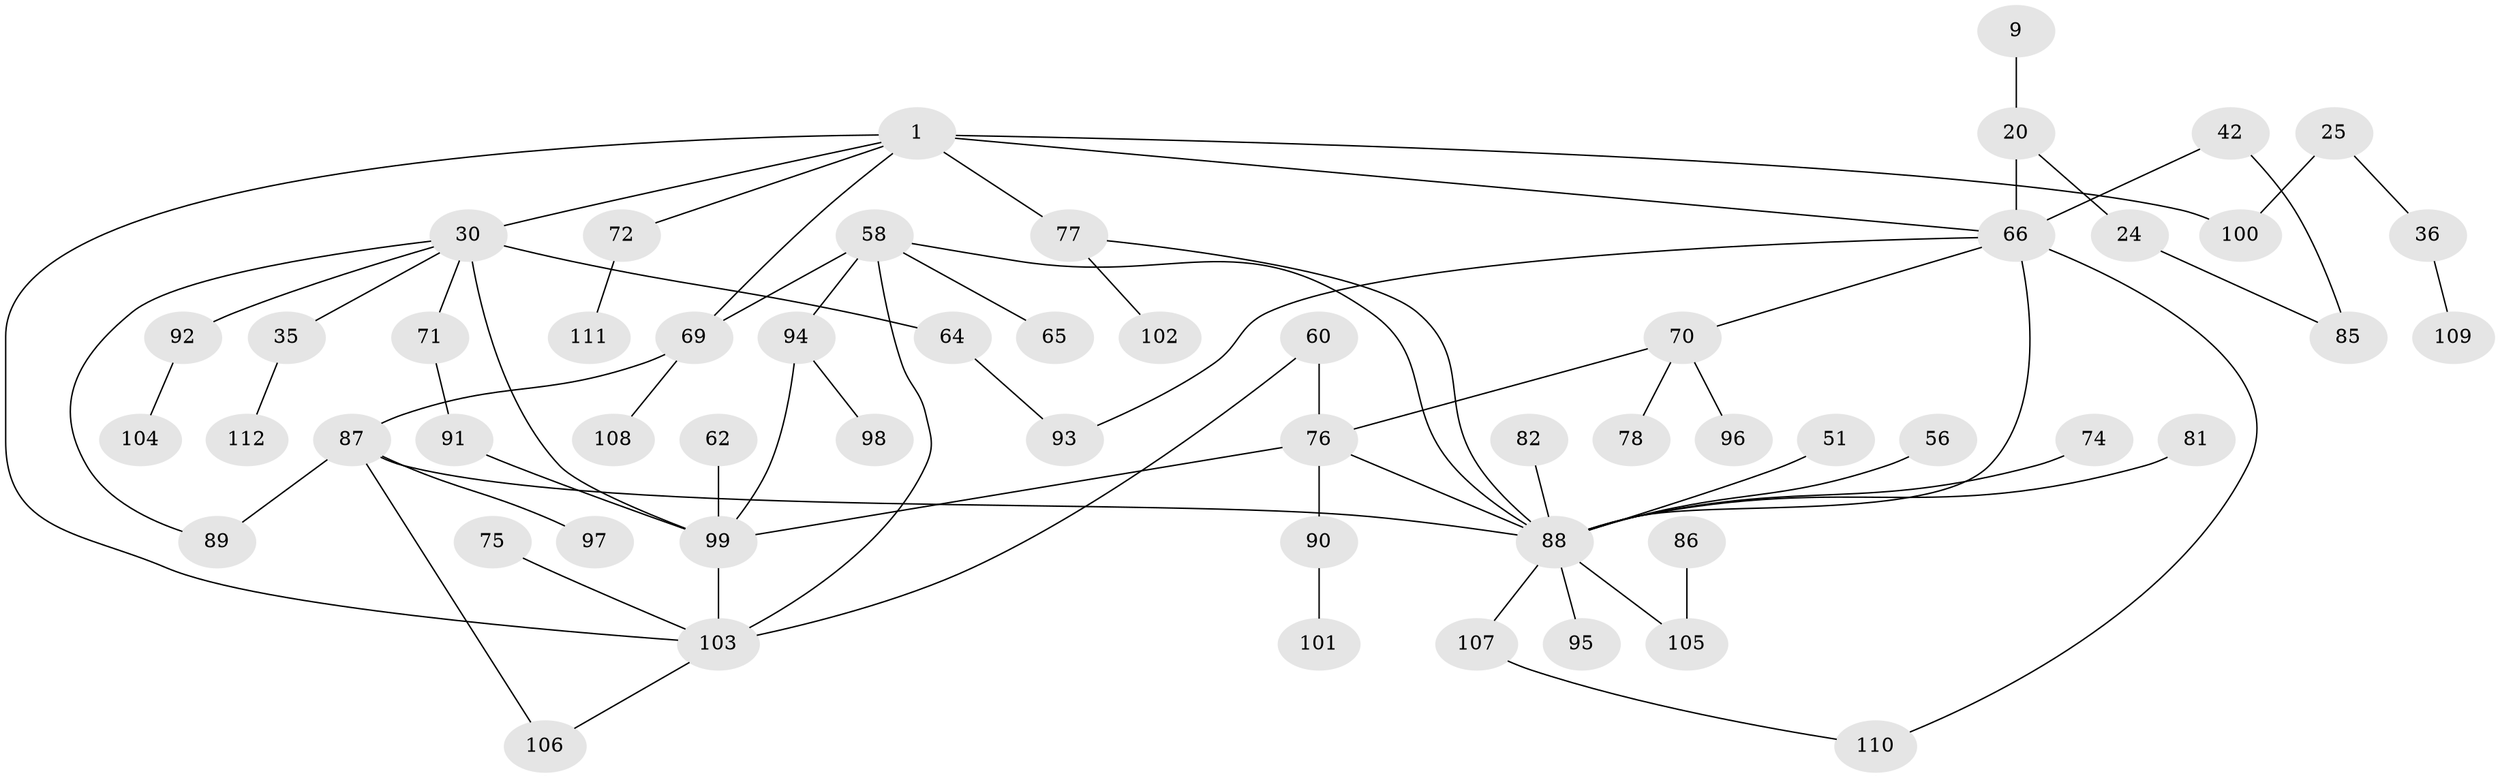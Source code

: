 // original degree distribution, {8: 0.008928571428571428, 6: 0.017857142857142856, 4: 0.08928571428571429, 5: 0.03571428571428571, 2: 0.3125, 1: 0.3125, 3: 0.21428571428571427, 7: 0.008928571428571428}
// Generated by graph-tools (version 1.1) at 2025/41/03/09/25 04:41:52]
// undirected, 56 vertices, 70 edges
graph export_dot {
graph [start="1"]
  node [color=gray90,style=filled];
  1;
  9;
  20 [super="+5"];
  24;
  25;
  30 [super="+29"];
  35;
  36;
  42 [super="+34"];
  51;
  56;
  58 [super="+57"];
  60 [super="+46"];
  62;
  64 [super="+63"];
  65;
  66 [super="+2+3"];
  69 [super="+59"];
  70 [super="+31+26+37"];
  71;
  72 [super="+27"];
  74;
  75;
  76 [super="+21+47+48+53"];
  77 [super="+61"];
  78;
  81;
  82;
  85;
  86;
  87 [super="+80"];
  88 [super="+55+73+84"];
  89 [super="+79"];
  90;
  91;
  92;
  93;
  94 [super="+83"];
  95;
  96;
  97;
  98;
  99 [super="+49+67+52"];
  100 [super="+16"];
  101;
  102;
  103 [super="+6+44"];
  104;
  105 [super="+50"];
  106;
  107;
  108;
  109;
  110;
  111;
  112;
  1 -- 77 [weight=2];
  1 -- 66;
  1 -- 103;
  1 -- 100;
  1 -- 72;
  1 -- 30;
  1 -- 69;
  9 -- 20;
  20 -- 66 [weight=2];
  20 -- 24;
  24 -- 85;
  25 -- 36;
  25 -- 100;
  30 -- 35;
  30 -- 64 [weight=2];
  30 -- 71;
  30 -- 92;
  30 -- 99;
  30 -- 89;
  35 -- 112;
  36 -- 109;
  42 -- 66;
  42 -- 85;
  51 -- 88;
  56 -- 88;
  58 -- 94;
  58 -- 65;
  58 -- 103;
  58 -- 88;
  58 -- 69;
  60 -- 103 [weight=2];
  60 -- 76;
  62 -- 99;
  64 -- 93;
  66 -- 93;
  66 -- 110;
  66 -- 70;
  66 -- 88;
  69 -- 87;
  69 -- 108;
  70 -- 78;
  70 -- 96;
  70 -- 76;
  71 -- 91;
  72 -- 111;
  74 -- 88;
  75 -- 103;
  76 -- 99;
  76 -- 88 [weight=2];
  76 -- 90;
  77 -- 102;
  77 -- 88;
  81 -- 88;
  82 -- 88;
  86 -- 105;
  87 -- 106;
  87 -- 88;
  87 -- 97;
  87 -- 89;
  88 -- 95;
  88 -- 107;
  88 -- 105;
  90 -- 101;
  91 -- 99;
  92 -- 104;
  94 -- 98;
  94 -- 99;
  99 -- 103 [weight=2];
  103 -- 106;
  107 -- 110;
}
